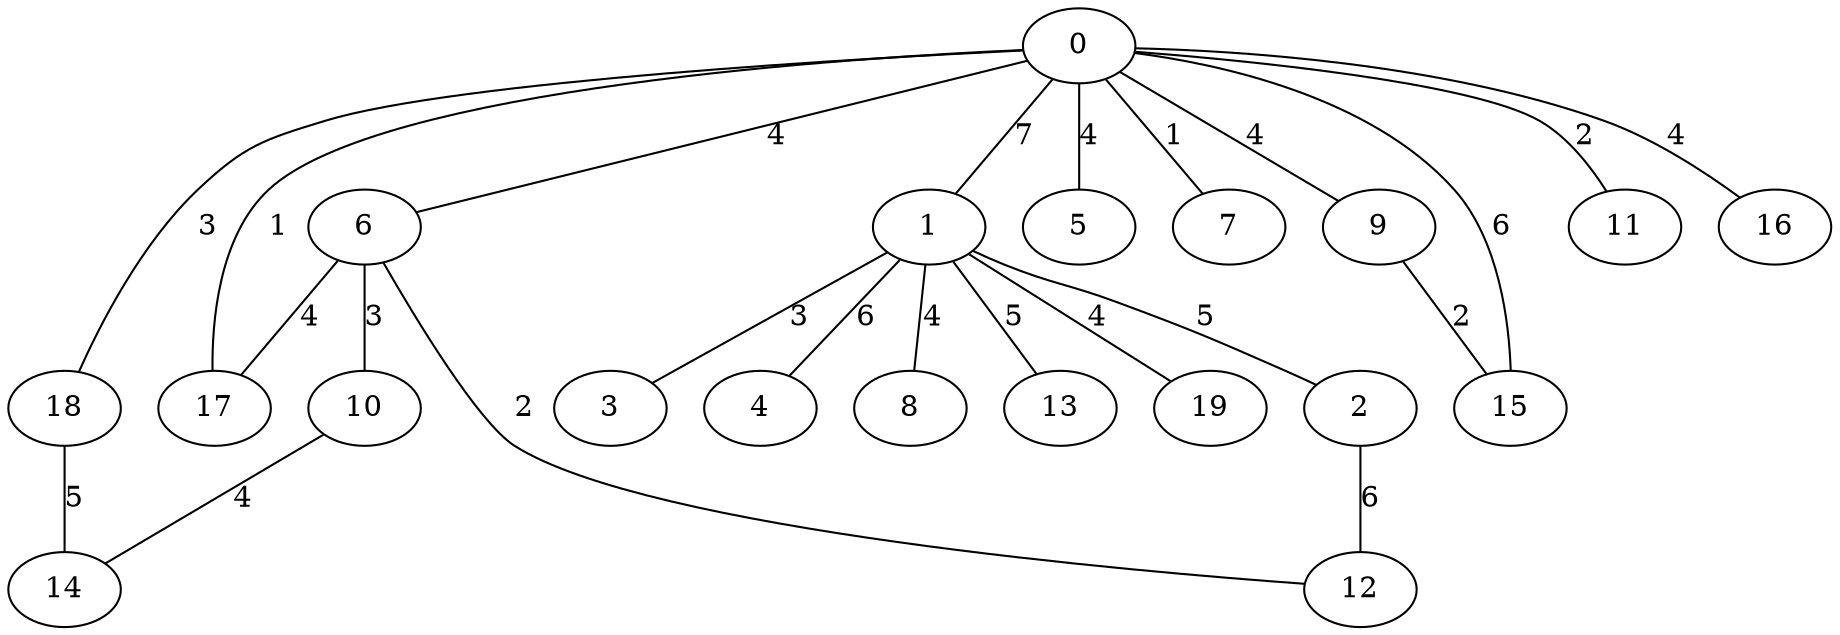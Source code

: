 graph g {
  0 [ habit = 3, size = 241, x = 5, y = 4 ]
  1 [ habit = 10, size = 169, x = 7, y = 7 ]
  2 [ base = 1, habit = 6, size = 62, x = 6, y = 10 ]
  3 [ habit = 10, size = 496, x = 9, y = 8 ]
  4 [ habit = 2, size = 102, x = 9, y = 10 ]
  5 [ habit = 1, size = 473, x = 5, y = 2 ]
  6 [ habit = 7, size = 495, x = 3, y = 7 ]
  7 [ habit = 12, size = 337, x = 6, y = 4 ]
  8 [ habit = 10, size = 427, x = 7, y = 10 ]
  9 [ habit = 7, size = 495, x = 7, y = 2 ]
  10 [ habit = 8, size = 483, x = 1, y = 7 ]
  11 [ habit = 11, size = 268, x = 5, y = 6 ]
  12 [ habit = 4, size = 282, x = 4, y = 9 ]
  13 [ habit = 2, size = 182, x = 10, y = 7 ]
  14 [ base = 2, habit = 6, size = 495, x = 1, y = 4 ]
  15 [ habit = 7, size = 197, x = 6, y = 1 ]
  16 [ habit = 5, size = 523, x = 4, y = 2 ]
  17 [ habit = 6, size = 382, x = 4, y = 5 ]
  18 [ habit = 4, size = 311, x = 3, y = 4 ]
  19 [ habit = 4, size = 404, x = 9, y = 5 ]

  0 -- 1 [ label = 7, weight = 7 ]
  0 -- 5 [ label = 4, weight = 4 ]
  0 -- 6 [ label = 4, weight = 4 ]
  0 -- 7 [ label = 1, weight = 1 ]
  0 -- 9 [ label = 4, weight = 4 ]
  0 -- 11 [ label = 2, weight = 2 ]
  0 -- 15 [ label = 6, weight = 6 ]
  0 -- 16 [ label = 4, weight = 4 ]
  0 -- 18 [ label = 3, weight = 3 ]
  1 -- 13 [ label = 5, weight = 5 ]
  1 -- 8 [ label = 4, weight = 4 ]
  1 -- 4 [ label = 6, weight = 6 ]
  1 -- 3 [ label = 3, weight = 3 ]
  1 -- 2 [ label = 5, weight = 5 ]
  1 -- 19 [ label = 4, weight = 4 ]
  2 -- 12 [ label = 6, weight = 6 ]
  6 -- 17 [ label = 4, weight = 4 ]
  6 -- 10 [ label = 3, weight = 3 ]
  6 -- 12 [ label = 2, weight = 2 ]
  9 -- 15 [ label = 2, weight = 2 ]
  10 -- 14 [ label = 4, weight = 4 ]
  17 -- 0 [ label = 1, weight = 1 ]
  18 -- 14 [ label = 5, weight = 5 ]
}
